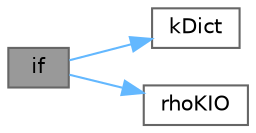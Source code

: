 digraph "if"
{
 // LATEX_PDF_SIZE
  bgcolor="transparent";
  edge [fontname=Helvetica,fontsize=10,labelfontname=Helvetica,labelfontsize=10];
  node [fontname=Helvetica,fontsize=10,shape=box,height=0.2,width=0.4];
  rankdir="LR";
  Node1 [id="Node000001",label="if",height=0.2,width=0.4,color="gray40", fillcolor="grey60", style="filled", fontcolor="black",tooltip=" "];
  Node1 -> Node2 [id="edge1_Node000001_Node000002",color="steelblue1",style="solid",tooltip=" "];
  Node2 [id="Node000002",label="kDict",height=0.2,width=0.4,color="grey40", fillcolor="white", style="filled",URL="$readThermalProperties_8H.html#a892b794565cc0c1086d42dbfef939473",tooltip=" "];
  Node1 -> Node3 [id="edge2_Node000001_Node000003",color="steelblue1",style="solid",tooltip=" "];
  Node3 [id="Node000003",label="rhoKIO",height=0.2,width=0.4,color="grey40", fillcolor="white", style="filled",URL="$readThermalProperties_8H.html#a74ce8a1a8eee025fffdc49b1aabbec74",tooltip=" "];
}

